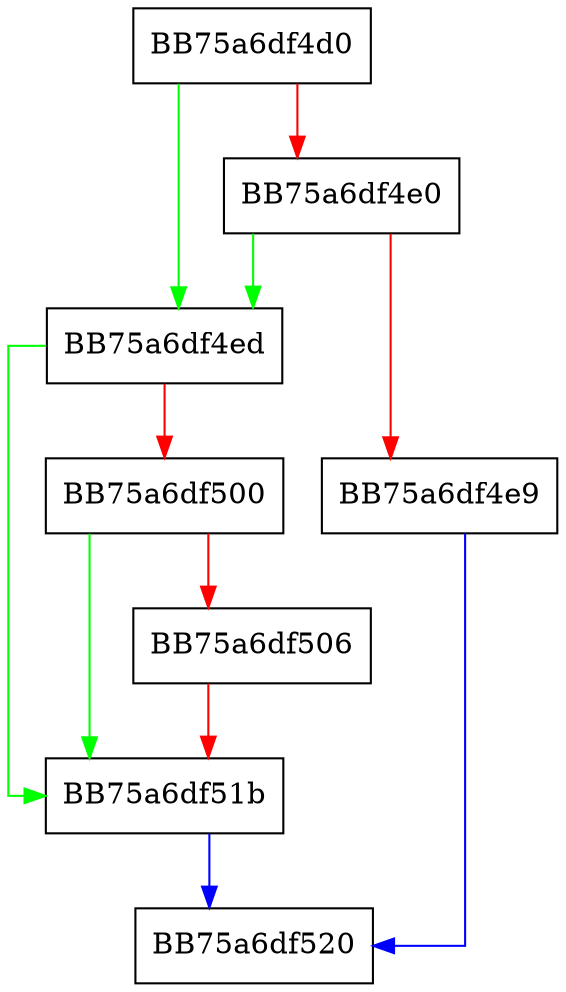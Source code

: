 digraph MpMapsNumThreads {
  node [shape="box"];
  graph [splines=ortho];
  BB75a6df4d0 -> BB75a6df4ed [color="green"];
  BB75a6df4d0 -> BB75a6df4e0 [color="red"];
  BB75a6df4e0 -> BB75a6df4ed [color="green"];
  BB75a6df4e0 -> BB75a6df4e9 [color="red"];
  BB75a6df4e9 -> BB75a6df520 [color="blue"];
  BB75a6df4ed -> BB75a6df51b [color="green"];
  BB75a6df4ed -> BB75a6df500 [color="red"];
  BB75a6df500 -> BB75a6df51b [color="green"];
  BB75a6df500 -> BB75a6df506 [color="red"];
  BB75a6df506 -> BB75a6df51b [color="red"];
  BB75a6df51b -> BB75a6df520 [color="blue"];
}